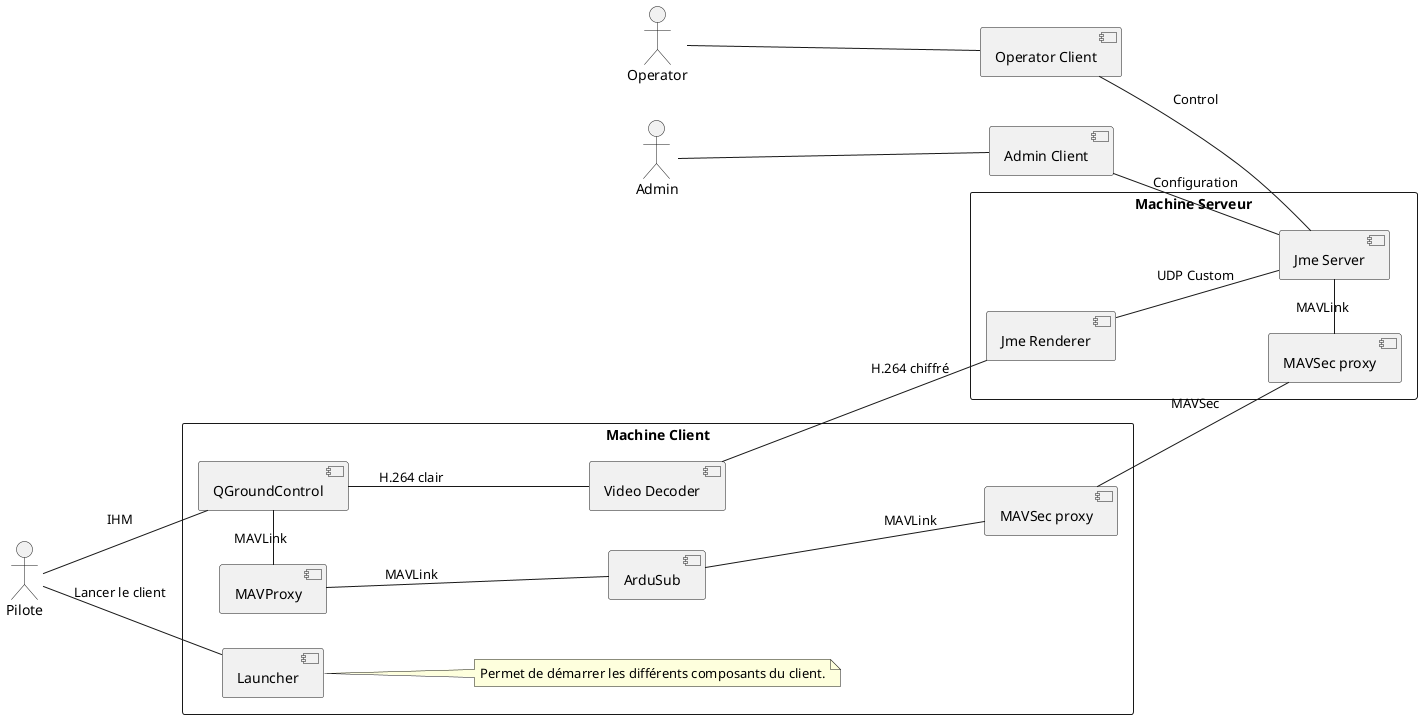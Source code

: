 @startuml

left to right direction

actor Pilote
actor Operator
actor Admin

rectangle "Machine Client" {
    component Launcher
    component "Video Decoder" as VideoDecoder
    component QGroundControl
    component MAVProxy
    component ArduSub
    component "MAVSec proxy" as SecProxy1

    Pilote -- QGroundControl : IHM
    Pilote -- Launcher : Lancer le client
    note right of Launcher
        Permet de démarrer les différents composants du client.
    end note
    QGroundControl -left- MAVProxy : MAVLink
    MAVProxy -- ArduSub : MAVLink
    ArduSub -- SecProxy1 : MAVLink
}

component "Operator Client" as OperatorClient
component "Admin Client" as AdminClient

rectangle "Machine Serveur" {
    component "MAVSec proxy" as SecProxy2
    component "Video Decoder" as JmeRenderer
    component "Jme Renderer" as JmeRenderer
    component "Jme Server" as JmeServer

    SecProxy2 -left- JmeServer : MAVLink
    JmeRenderer -- JmeServer : UDP Custom
    OperatorClient -- JmeServer : Control
    AdminClient -- JmeServer : Configuration
}

SecProxy1 -- SecProxy2 : MAVSec
QGroundControl -- VideoDecoder : H.264 clair
VideoDecoder -- JmeRenderer : H.264 chiffré
Operator -- OperatorClient
Admin -- AdminClient

@enduml

